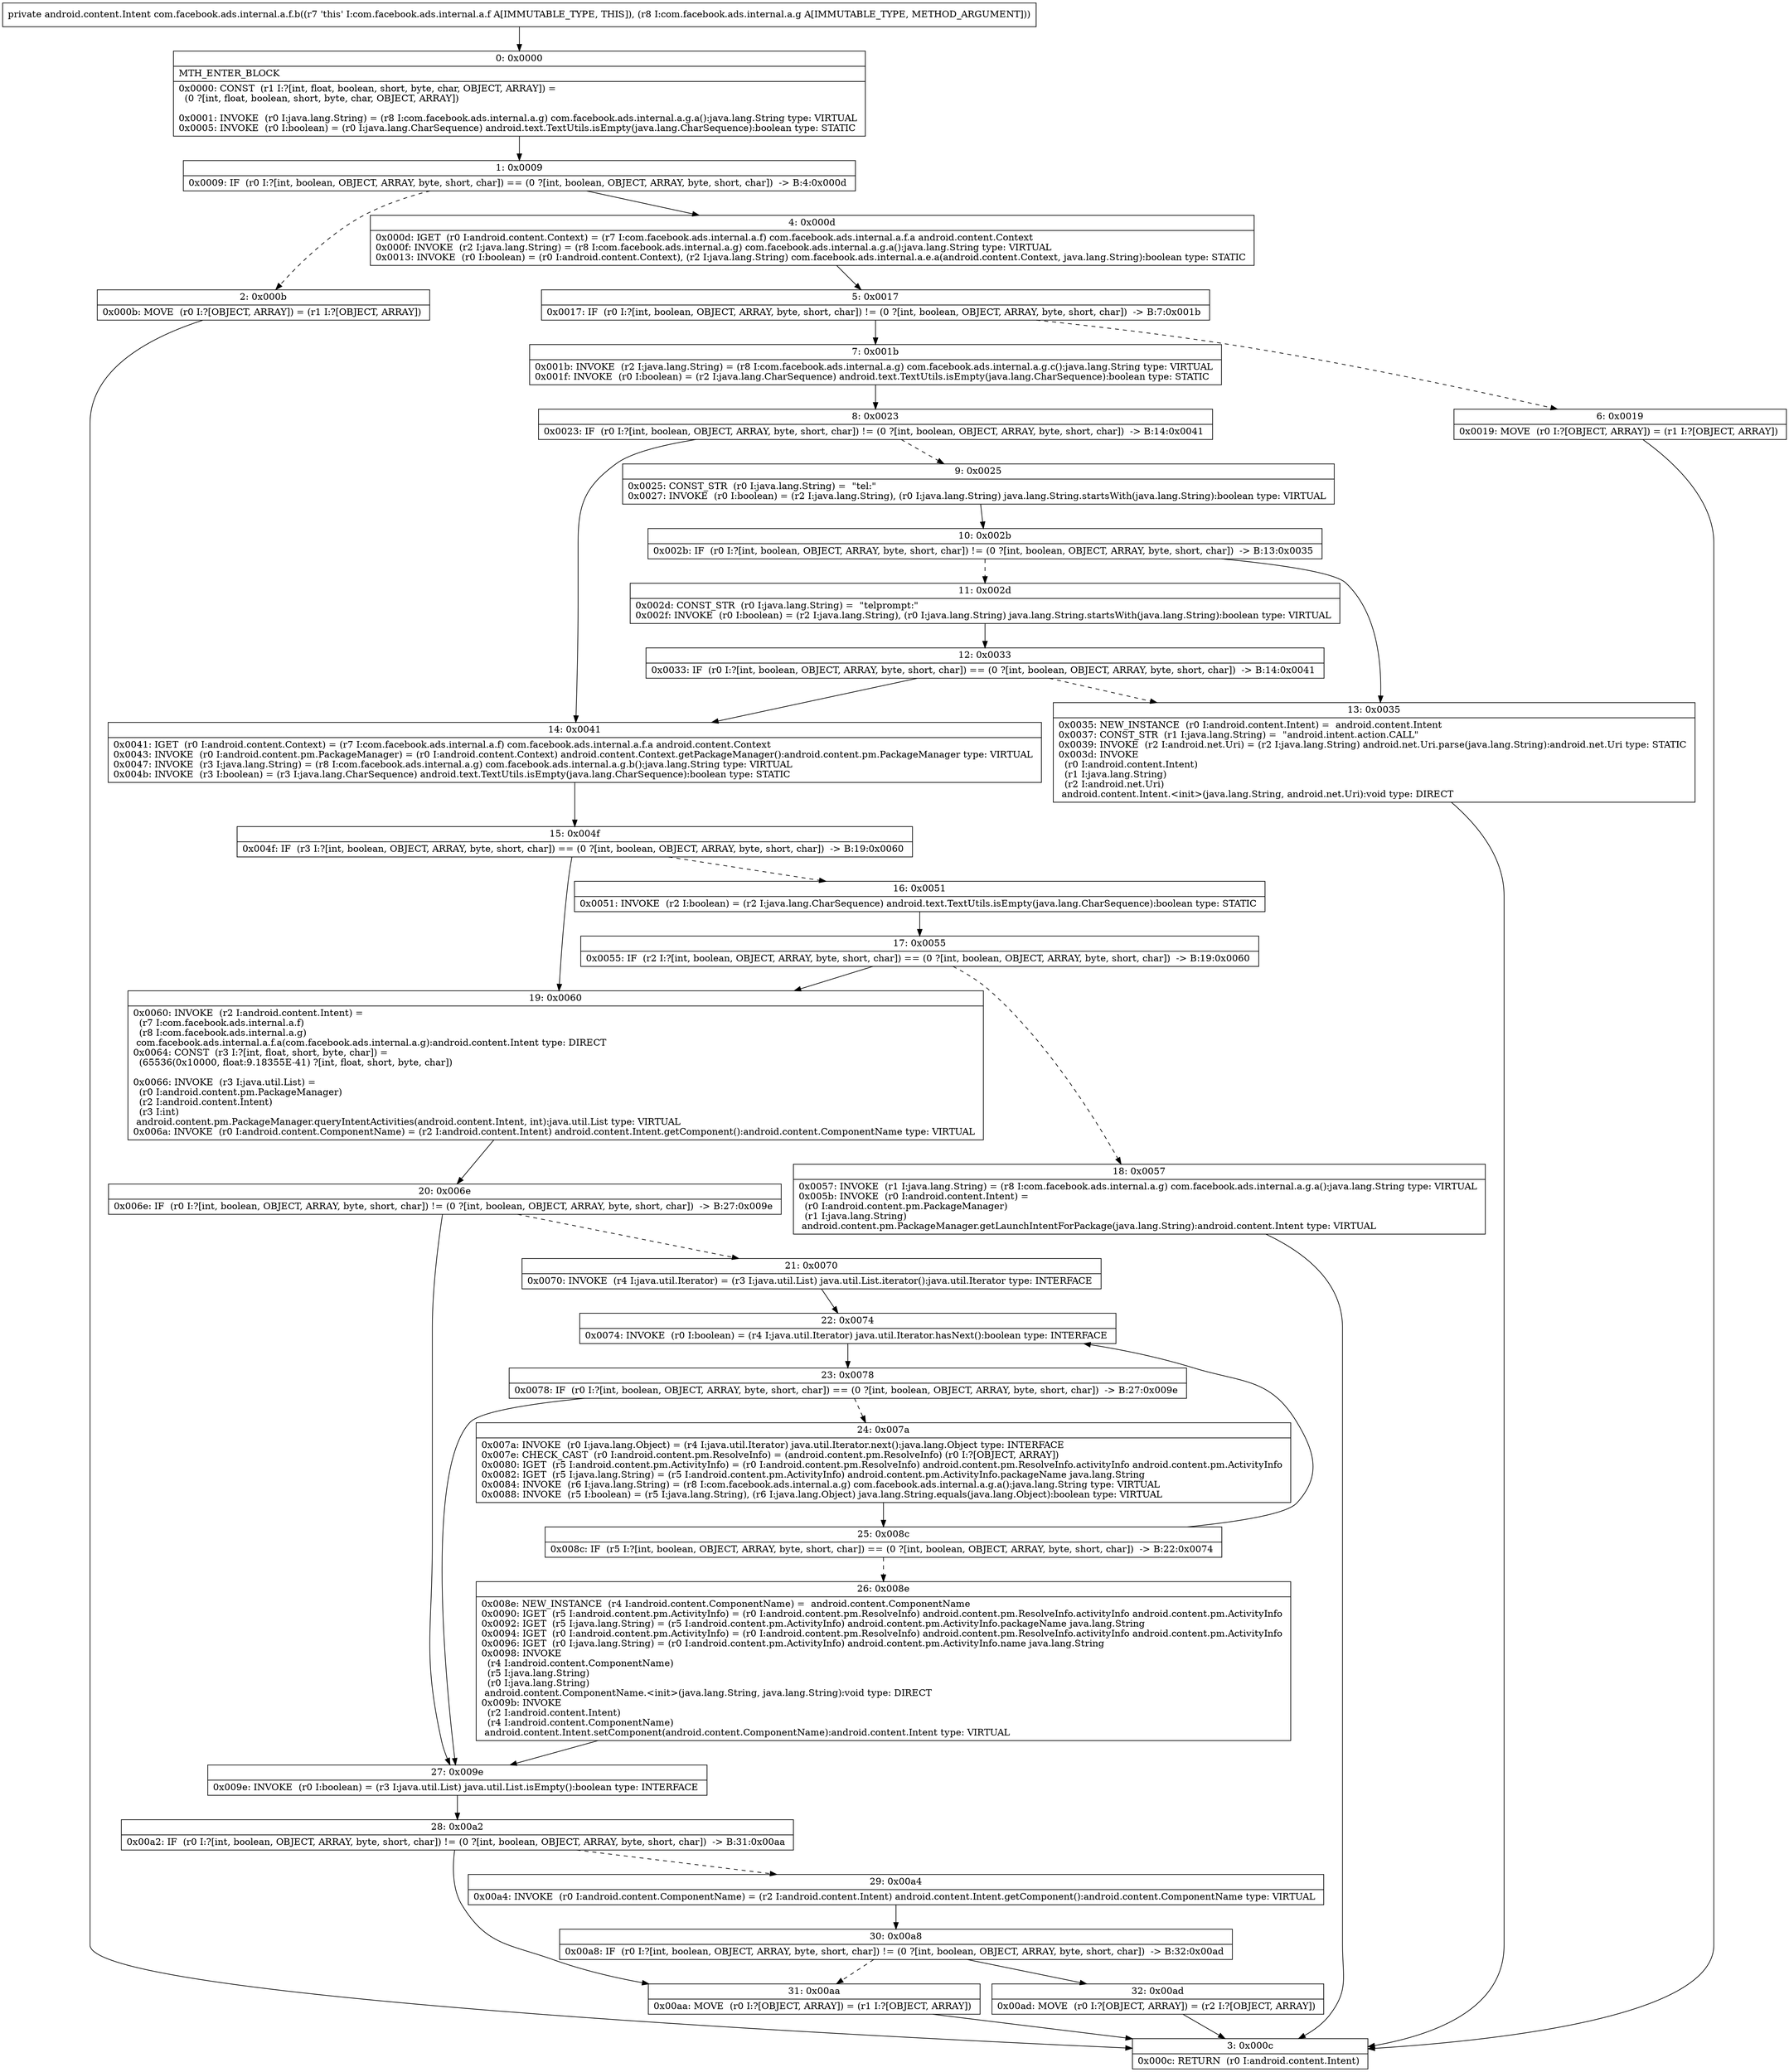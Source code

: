 digraph "CFG forcom.facebook.ads.internal.a.f.b(Lcom\/facebook\/ads\/internal\/a\/g;)Landroid\/content\/Intent;" {
Node_0 [shape=record,label="{0\:\ 0x0000|MTH_ENTER_BLOCK\l|0x0000: CONST  (r1 I:?[int, float, boolean, short, byte, char, OBJECT, ARRAY]) = \l  (0 ?[int, float, boolean, short, byte, char, OBJECT, ARRAY])\l \l0x0001: INVOKE  (r0 I:java.lang.String) = (r8 I:com.facebook.ads.internal.a.g) com.facebook.ads.internal.a.g.a():java.lang.String type: VIRTUAL \l0x0005: INVOKE  (r0 I:boolean) = (r0 I:java.lang.CharSequence) android.text.TextUtils.isEmpty(java.lang.CharSequence):boolean type: STATIC \l}"];
Node_1 [shape=record,label="{1\:\ 0x0009|0x0009: IF  (r0 I:?[int, boolean, OBJECT, ARRAY, byte, short, char]) == (0 ?[int, boolean, OBJECT, ARRAY, byte, short, char])  \-\> B:4:0x000d \l}"];
Node_2 [shape=record,label="{2\:\ 0x000b|0x000b: MOVE  (r0 I:?[OBJECT, ARRAY]) = (r1 I:?[OBJECT, ARRAY]) \l}"];
Node_3 [shape=record,label="{3\:\ 0x000c|0x000c: RETURN  (r0 I:android.content.Intent) \l}"];
Node_4 [shape=record,label="{4\:\ 0x000d|0x000d: IGET  (r0 I:android.content.Context) = (r7 I:com.facebook.ads.internal.a.f) com.facebook.ads.internal.a.f.a android.content.Context \l0x000f: INVOKE  (r2 I:java.lang.String) = (r8 I:com.facebook.ads.internal.a.g) com.facebook.ads.internal.a.g.a():java.lang.String type: VIRTUAL \l0x0013: INVOKE  (r0 I:boolean) = (r0 I:android.content.Context), (r2 I:java.lang.String) com.facebook.ads.internal.a.e.a(android.content.Context, java.lang.String):boolean type: STATIC \l}"];
Node_5 [shape=record,label="{5\:\ 0x0017|0x0017: IF  (r0 I:?[int, boolean, OBJECT, ARRAY, byte, short, char]) != (0 ?[int, boolean, OBJECT, ARRAY, byte, short, char])  \-\> B:7:0x001b \l}"];
Node_6 [shape=record,label="{6\:\ 0x0019|0x0019: MOVE  (r0 I:?[OBJECT, ARRAY]) = (r1 I:?[OBJECT, ARRAY]) \l}"];
Node_7 [shape=record,label="{7\:\ 0x001b|0x001b: INVOKE  (r2 I:java.lang.String) = (r8 I:com.facebook.ads.internal.a.g) com.facebook.ads.internal.a.g.c():java.lang.String type: VIRTUAL \l0x001f: INVOKE  (r0 I:boolean) = (r2 I:java.lang.CharSequence) android.text.TextUtils.isEmpty(java.lang.CharSequence):boolean type: STATIC \l}"];
Node_8 [shape=record,label="{8\:\ 0x0023|0x0023: IF  (r0 I:?[int, boolean, OBJECT, ARRAY, byte, short, char]) != (0 ?[int, boolean, OBJECT, ARRAY, byte, short, char])  \-\> B:14:0x0041 \l}"];
Node_9 [shape=record,label="{9\:\ 0x0025|0x0025: CONST_STR  (r0 I:java.lang.String) =  \"tel:\" \l0x0027: INVOKE  (r0 I:boolean) = (r2 I:java.lang.String), (r0 I:java.lang.String) java.lang.String.startsWith(java.lang.String):boolean type: VIRTUAL \l}"];
Node_10 [shape=record,label="{10\:\ 0x002b|0x002b: IF  (r0 I:?[int, boolean, OBJECT, ARRAY, byte, short, char]) != (0 ?[int, boolean, OBJECT, ARRAY, byte, short, char])  \-\> B:13:0x0035 \l}"];
Node_11 [shape=record,label="{11\:\ 0x002d|0x002d: CONST_STR  (r0 I:java.lang.String) =  \"telprompt:\" \l0x002f: INVOKE  (r0 I:boolean) = (r2 I:java.lang.String), (r0 I:java.lang.String) java.lang.String.startsWith(java.lang.String):boolean type: VIRTUAL \l}"];
Node_12 [shape=record,label="{12\:\ 0x0033|0x0033: IF  (r0 I:?[int, boolean, OBJECT, ARRAY, byte, short, char]) == (0 ?[int, boolean, OBJECT, ARRAY, byte, short, char])  \-\> B:14:0x0041 \l}"];
Node_13 [shape=record,label="{13\:\ 0x0035|0x0035: NEW_INSTANCE  (r0 I:android.content.Intent) =  android.content.Intent \l0x0037: CONST_STR  (r1 I:java.lang.String) =  \"android.intent.action.CALL\" \l0x0039: INVOKE  (r2 I:android.net.Uri) = (r2 I:java.lang.String) android.net.Uri.parse(java.lang.String):android.net.Uri type: STATIC \l0x003d: INVOKE  \l  (r0 I:android.content.Intent)\l  (r1 I:java.lang.String)\l  (r2 I:android.net.Uri)\l android.content.Intent.\<init\>(java.lang.String, android.net.Uri):void type: DIRECT \l}"];
Node_14 [shape=record,label="{14\:\ 0x0041|0x0041: IGET  (r0 I:android.content.Context) = (r7 I:com.facebook.ads.internal.a.f) com.facebook.ads.internal.a.f.a android.content.Context \l0x0043: INVOKE  (r0 I:android.content.pm.PackageManager) = (r0 I:android.content.Context) android.content.Context.getPackageManager():android.content.pm.PackageManager type: VIRTUAL \l0x0047: INVOKE  (r3 I:java.lang.String) = (r8 I:com.facebook.ads.internal.a.g) com.facebook.ads.internal.a.g.b():java.lang.String type: VIRTUAL \l0x004b: INVOKE  (r3 I:boolean) = (r3 I:java.lang.CharSequence) android.text.TextUtils.isEmpty(java.lang.CharSequence):boolean type: STATIC \l}"];
Node_15 [shape=record,label="{15\:\ 0x004f|0x004f: IF  (r3 I:?[int, boolean, OBJECT, ARRAY, byte, short, char]) == (0 ?[int, boolean, OBJECT, ARRAY, byte, short, char])  \-\> B:19:0x0060 \l}"];
Node_16 [shape=record,label="{16\:\ 0x0051|0x0051: INVOKE  (r2 I:boolean) = (r2 I:java.lang.CharSequence) android.text.TextUtils.isEmpty(java.lang.CharSequence):boolean type: STATIC \l}"];
Node_17 [shape=record,label="{17\:\ 0x0055|0x0055: IF  (r2 I:?[int, boolean, OBJECT, ARRAY, byte, short, char]) == (0 ?[int, boolean, OBJECT, ARRAY, byte, short, char])  \-\> B:19:0x0060 \l}"];
Node_18 [shape=record,label="{18\:\ 0x0057|0x0057: INVOKE  (r1 I:java.lang.String) = (r8 I:com.facebook.ads.internal.a.g) com.facebook.ads.internal.a.g.a():java.lang.String type: VIRTUAL \l0x005b: INVOKE  (r0 I:android.content.Intent) = \l  (r0 I:android.content.pm.PackageManager)\l  (r1 I:java.lang.String)\l android.content.pm.PackageManager.getLaunchIntentForPackage(java.lang.String):android.content.Intent type: VIRTUAL \l}"];
Node_19 [shape=record,label="{19\:\ 0x0060|0x0060: INVOKE  (r2 I:android.content.Intent) = \l  (r7 I:com.facebook.ads.internal.a.f)\l  (r8 I:com.facebook.ads.internal.a.g)\l com.facebook.ads.internal.a.f.a(com.facebook.ads.internal.a.g):android.content.Intent type: DIRECT \l0x0064: CONST  (r3 I:?[int, float, short, byte, char]) = \l  (65536(0x10000, float:9.18355E\-41) ?[int, float, short, byte, char])\l \l0x0066: INVOKE  (r3 I:java.util.List) = \l  (r0 I:android.content.pm.PackageManager)\l  (r2 I:android.content.Intent)\l  (r3 I:int)\l android.content.pm.PackageManager.queryIntentActivities(android.content.Intent, int):java.util.List type: VIRTUAL \l0x006a: INVOKE  (r0 I:android.content.ComponentName) = (r2 I:android.content.Intent) android.content.Intent.getComponent():android.content.ComponentName type: VIRTUAL \l}"];
Node_20 [shape=record,label="{20\:\ 0x006e|0x006e: IF  (r0 I:?[int, boolean, OBJECT, ARRAY, byte, short, char]) != (0 ?[int, boolean, OBJECT, ARRAY, byte, short, char])  \-\> B:27:0x009e \l}"];
Node_21 [shape=record,label="{21\:\ 0x0070|0x0070: INVOKE  (r4 I:java.util.Iterator) = (r3 I:java.util.List) java.util.List.iterator():java.util.Iterator type: INTERFACE \l}"];
Node_22 [shape=record,label="{22\:\ 0x0074|0x0074: INVOKE  (r0 I:boolean) = (r4 I:java.util.Iterator) java.util.Iterator.hasNext():boolean type: INTERFACE \l}"];
Node_23 [shape=record,label="{23\:\ 0x0078|0x0078: IF  (r0 I:?[int, boolean, OBJECT, ARRAY, byte, short, char]) == (0 ?[int, boolean, OBJECT, ARRAY, byte, short, char])  \-\> B:27:0x009e \l}"];
Node_24 [shape=record,label="{24\:\ 0x007a|0x007a: INVOKE  (r0 I:java.lang.Object) = (r4 I:java.util.Iterator) java.util.Iterator.next():java.lang.Object type: INTERFACE \l0x007e: CHECK_CAST  (r0 I:android.content.pm.ResolveInfo) = (android.content.pm.ResolveInfo) (r0 I:?[OBJECT, ARRAY]) \l0x0080: IGET  (r5 I:android.content.pm.ActivityInfo) = (r0 I:android.content.pm.ResolveInfo) android.content.pm.ResolveInfo.activityInfo android.content.pm.ActivityInfo \l0x0082: IGET  (r5 I:java.lang.String) = (r5 I:android.content.pm.ActivityInfo) android.content.pm.ActivityInfo.packageName java.lang.String \l0x0084: INVOKE  (r6 I:java.lang.String) = (r8 I:com.facebook.ads.internal.a.g) com.facebook.ads.internal.a.g.a():java.lang.String type: VIRTUAL \l0x0088: INVOKE  (r5 I:boolean) = (r5 I:java.lang.String), (r6 I:java.lang.Object) java.lang.String.equals(java.lang.Object):boolean type: VIRTUAL \l}"];
Node_25 [shape=record,label="{25\:\ 0x008c|0x008c: IF  (r5 I:?[int, boolean, OBJECT, ARRAY, byte, short, char]) == (0 ?[int, boolean, OBJECT, ARRAY, byte, short, char])  \-\> B:22:0x0074 \l}"];
Node_26 [shape=record,label="{26\:\ 0x008e|0x008e: NEW_INSTANCE  (r4 I:android.content.ComponentName) =  android.content.ComponentName \l0x0090: IGET  (r5 I:android.content.pm.ActivityInfo) = (r0 I:android.content.pm.ResolveInfo) android.content.pm.ResolveInfo.activityInfo android.content.pm.ActivityInfo \l0x0092: IGET  (r5 I:java.lang.String) = (r5 I:android.content.pm.ActivityInfo) android.content.pm.ActivityInfo.packageName java.lang.String \l0x0094: IGET  (r0 I:android.content.pm.ActivityInfo) = (r0 I:android.content.pm.ResolveInfo) android.content.pm.ResolveInfo.activityInfo android.content.pm.ActivityInfo \l0x0096: IGET  (r0 I:java.lang.String) = (r0 I:android.content.pm.ActivityInfo) android.content.pm.ActivityInfo.name java.lang.String \l0x0098: INVOKE  \l  (r4 I:android.content.ComponentName)\l  (r5 I:java.lang.String)\l  (r0 I:java.lang.String)\l android.content.ComponentName.\<init\>(java.lang.String, java.lang.String):void type: DIRECT \l0x009b: INVOKE  \l  (r2 I:android.content.Intent)\l  (r4 I:android.content.ComponentName)\l android.content.Intent.setComponent(android.content.ComponentName):android.content.Intent type: VIRTUAL \l}"];
Node_27 [shape=record,label="{27\:\ 0x009e|0x009e: INVOKE  (r0 I:boolean) = (r3 I:java.util.List) java.util.List.isEmpty():boolean type: INTERFACE \l}"];
Node_28 [shape=record,label="{28\:\ 0x00a2|0x00a2: IF  (r0 I:?[int, boolean, OBJECT, ARRAY, byte, short, char]) != (0 ?[int, boolean, OBJECT, ARRAY, byte, short, char])  \-\> B:31:0x00aa \l}"];
Node_29 [shape=record,label="{29\:\ 0x00a4|0x00a4: INVOKE  (r0 I:android.content.ComponentName) = (r2 I:android.content.Intent) android.content.Intent.getComponent():android.content.ComponentName type: VIRTUAL \l}"];
Node_30 [shape=record,label="{30\:\ 0x00a8|0x00a8: IF  (r0 I:?[int, boolean, OBJECT, ARRAY, byte, short, char]) != (0 ?[int, boolean, OBJECT, ARRAY, byte, short, char])  \-\> B:32:0x00ad \l}"];
Node_31 [shape=record,label="{31\:\ 0x00aa|0x00aa: MOVE  (r0 I:?[OBJECT, ARRAY]) = (r1 I:?[OBJECT, ARRAY]) \l}"];
Node_32 [shape=record,label="{32\:\ 0x00ad|0x00ad: MOVE  (r0 I:?[OBJECT, ARRAY]) = (r2 I:?[OBJECT, ARRAY]) \l}"];
MethodNode[shape=record,label="{private android.content.Intent com.facebook.ads.internal.a.f.b((r7 'this' I:com.facebook.ads.internal.a.f A[IMMUTABLE_TYPE, THIS]), (r8 I:com.facebook.ads.internal.a.g A[IMMUTABLE_TYPE, METHOD_ARGUMENT])) }"];
MethodNode -> Node_0;
Node_0 -> Node_1;
Node_1 -> Node_2[style=dashed];
Node_1 -> Node_4;
Node_2 -> Node_3;
Node_4 -> Node_5;
Node_5 -> Node_6[style=dashed];
Node_5 -> Node_7;
Node_6 -> Node_3;
Node_7 -> Node_8;
Node_8 -> Node_9[style=dashed];
Node_8 -> Node_14;
Node_9 -> Node_10;
Node_10 -> Node_11[style=dashed];
Node_10 -> Node_13;
Node_11 -> Node_12;
Node_12 -> Node_13[style=dashed];
Node_12 -> Node_14;
Node_13 -> Node_3;
Node_14 -> Node_15;
Node_15 -> Node_16[style=dashed];
Node_15 -> Node_19;
Node_16 -> Node_17;
Node_17 -> Node_18[style=dashed];
Node_17 -> Node_19;
Node_18 -> Node_3;
Node_19 -> Node_20;
Node_20 -> Node_21[style=dashed];
Node_20 -> Node_27;
Node_21 -> Node_22;
Node_22 -> Node_23;
Node_23 -> Node_24[style=dashed];
Node_23 -> Node_27;
Node_24 -> Node_25;
Node_25 -> Node_22;
Node_25 -> Node_26[style=dashed];
Node_26 -> Node_27;
Node_27 -> Node_28;
Node_28 -> Node_29[style=dashed];
Node_28 -> Node_31;
Node_29 -> Node_30;
Node_30 -> Node_31[style=dashed];
Node_30 -> Node_32;
Node_31 -> Node_3;
Node_32 -> Node_3;
}

